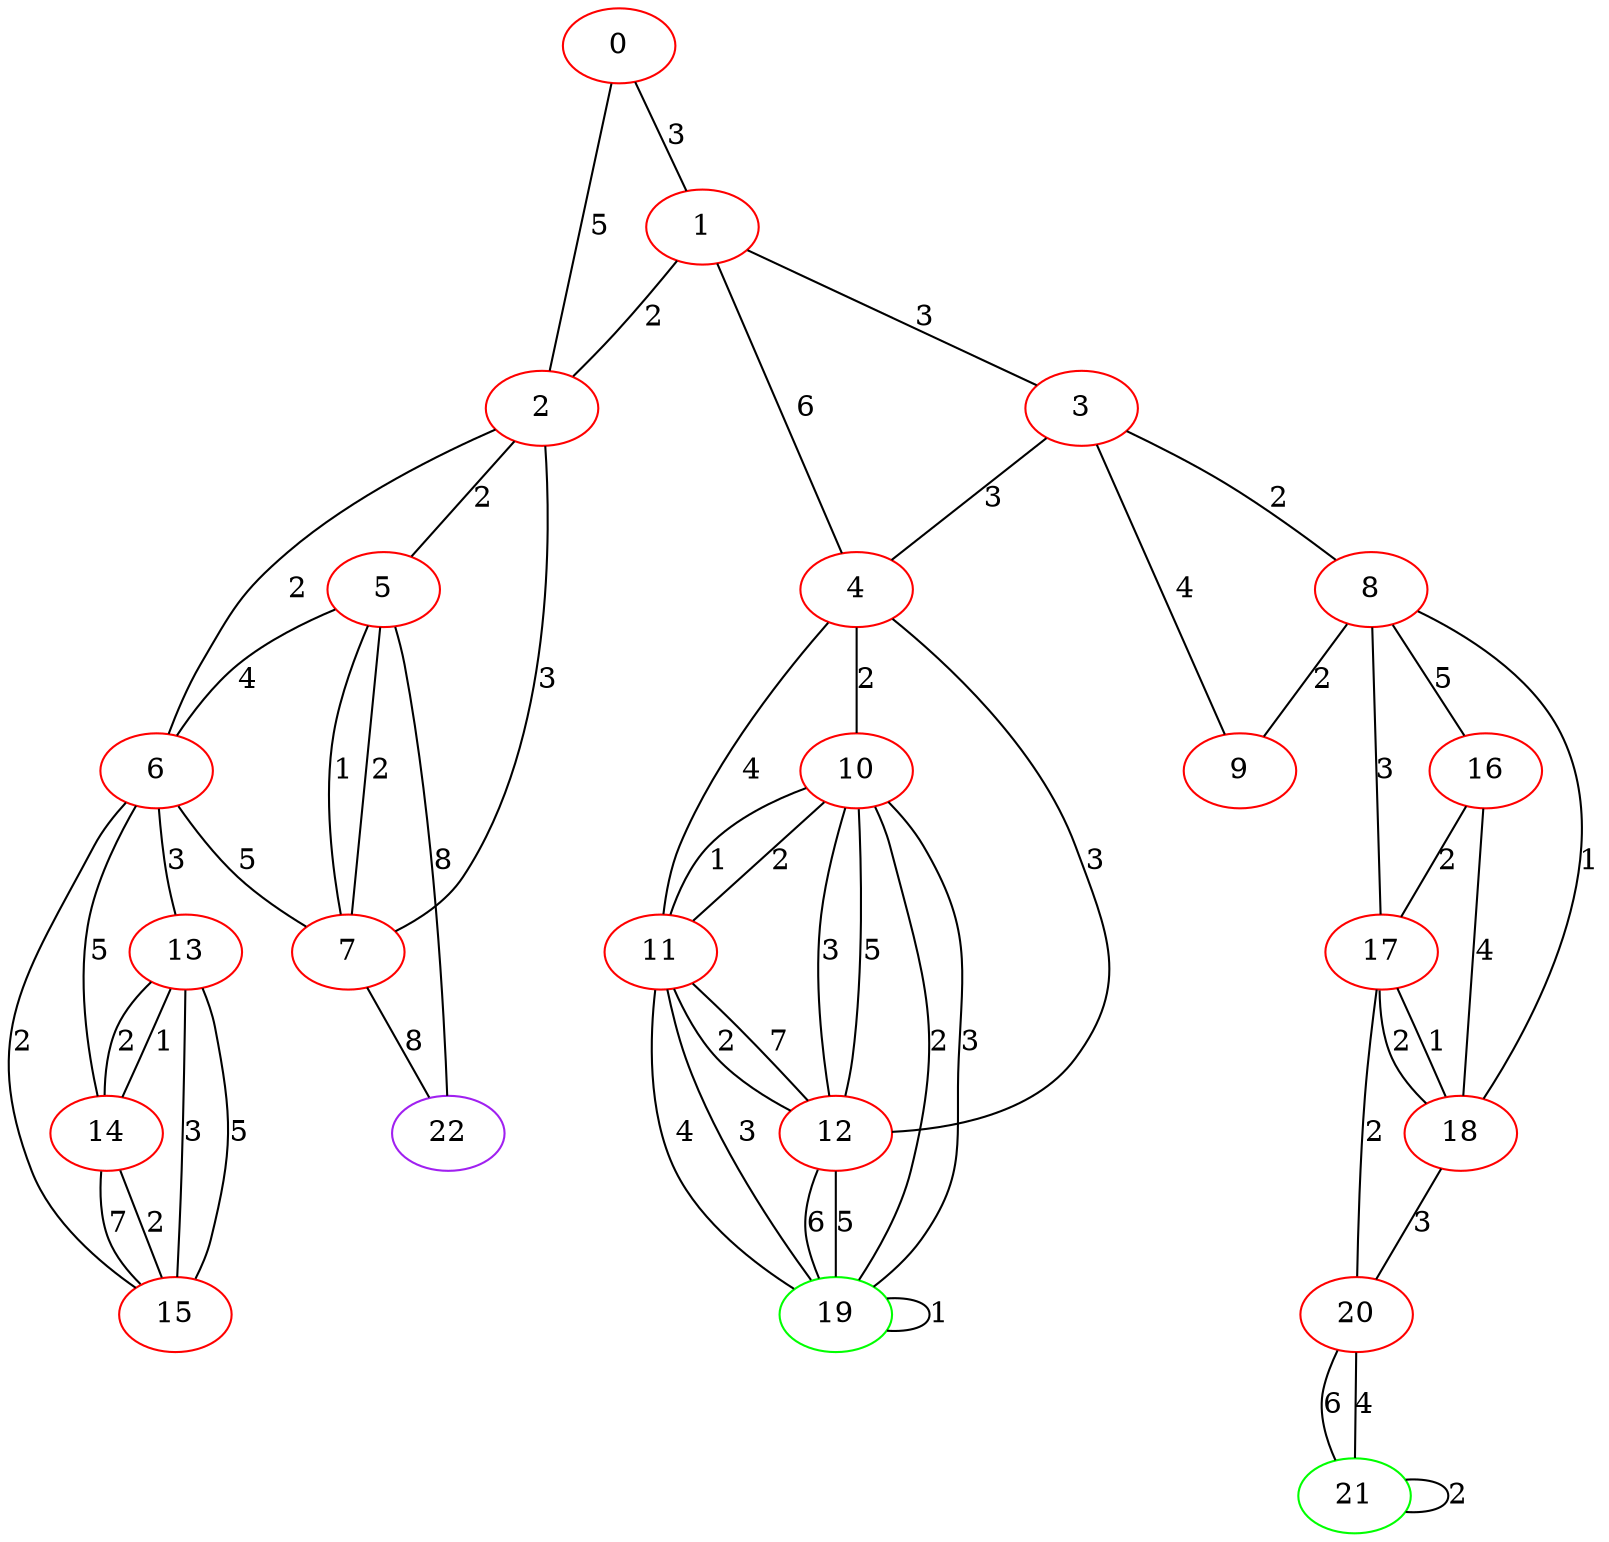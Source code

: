 graph "" {
0 [color=red, weight=1];
1 [color=red, weight=1];
2 [color=red, weight=1];
3 [color=red, weight=1];
4 [color=red, weight=1];
5 [color=red, weight=1];
6 [color=red, weight=1];
7 [color=red, weight=1];
8 [color=red, weight=1];
9 [color=red, weight=1];
10 [color=red, weight=1];
11 [color=red, weight=1];
12 [color=red, weight=1];
13 [color=red, weight=1];
14 [color=red, weight=1];
15 [color=red, weight=1];
16 [color=red, weight=1];
17 [color=red, weight=1];
18 [color=red, weight=1];
19 [color=green, weight=2];
20 [color=red, weight=1];
21 [color=green, weight=2];
22 [color=purple, weight=4];
0 -- 1  [key=0, label=3];
0 -- 2  [key=0, label=5];
1 -- 2  [key=0, label=2];
1 -- 3  [key=0, label=3];
1 -- 4  [key=0, label=6];
2 -- 5  [key=0, label=2];
2 -- 6  [key=0, label=2];
2 -- 7  [key=0, label=3];
3 -- 8  [key=0, label=2];
3 -- 9  [key=0, label=4];
3 -- 4  [key=0, label=3];
4 -- 10  [key=0, label=2];
4 -- 11  [key=0, label=4];
4 -- 12  [key=0, label=3];
5 -- 22  [key=0, label=8];
5 -- 6  [key=0, label=4];
5 -- 7  [key=0, label=2];
5 -- 7  [key=1, label=1];
6 -- 7  [key=0, label=5];
6 -- 13  [key=0, label=3];
6 -- 14  [key=0, label=5];
6 -- 15  [key=0, label=2];
7 -- 22  [key=0, label=8];
8 -- 16  [key=0, label=5];
8 -- 9  [key=0, label=2];
8 -- 18  [key=0, label=1];
8 -- 17  [key=0, label=3];
10 -- 19  [key=0, label=2];
10 -- 19  [key=1, label=3];
10 -- 11  [key=0, label=1];
10 -- 11  [key=1, label=2];
10 -- 12  [key=0, label=3];
10 -- 12  [key=1, label=5];
11 -- 19  [key=0, label=3];
11 -- 19  [key=1, label=4];
11 -- 12  [key=0, label=2];
11 -- 12  [key=1, label=7];
12 -- 19  [key=0, label=5];
12 -- 19  [key=1, label=6];
13 -- 14  [key=0, label=1];
13 -- 14  [key=1, label=2];
13 -- 15  [key=0, label=3];
13 -- 15  [key=1, label=5];
14 -- 15  [key=0, label=2];
14 -- 15  [key=1, label=7];
16 -- 17  [key=0, label=2];
16 -- 18  [key=0, label=4];
17 -- 18  [key=0, label=1];
17 -- 18  [key=1, label=2];
17 -- 20  [key=0, label=2];
18 -- 20  [key=0, label=3];
19 -- 19  [key=0, label=1];
20 -- 21  [key=0, label=6];
20 -- 21  [key=1, label=4];
21 -- 21  [key=0, label=2];
}
